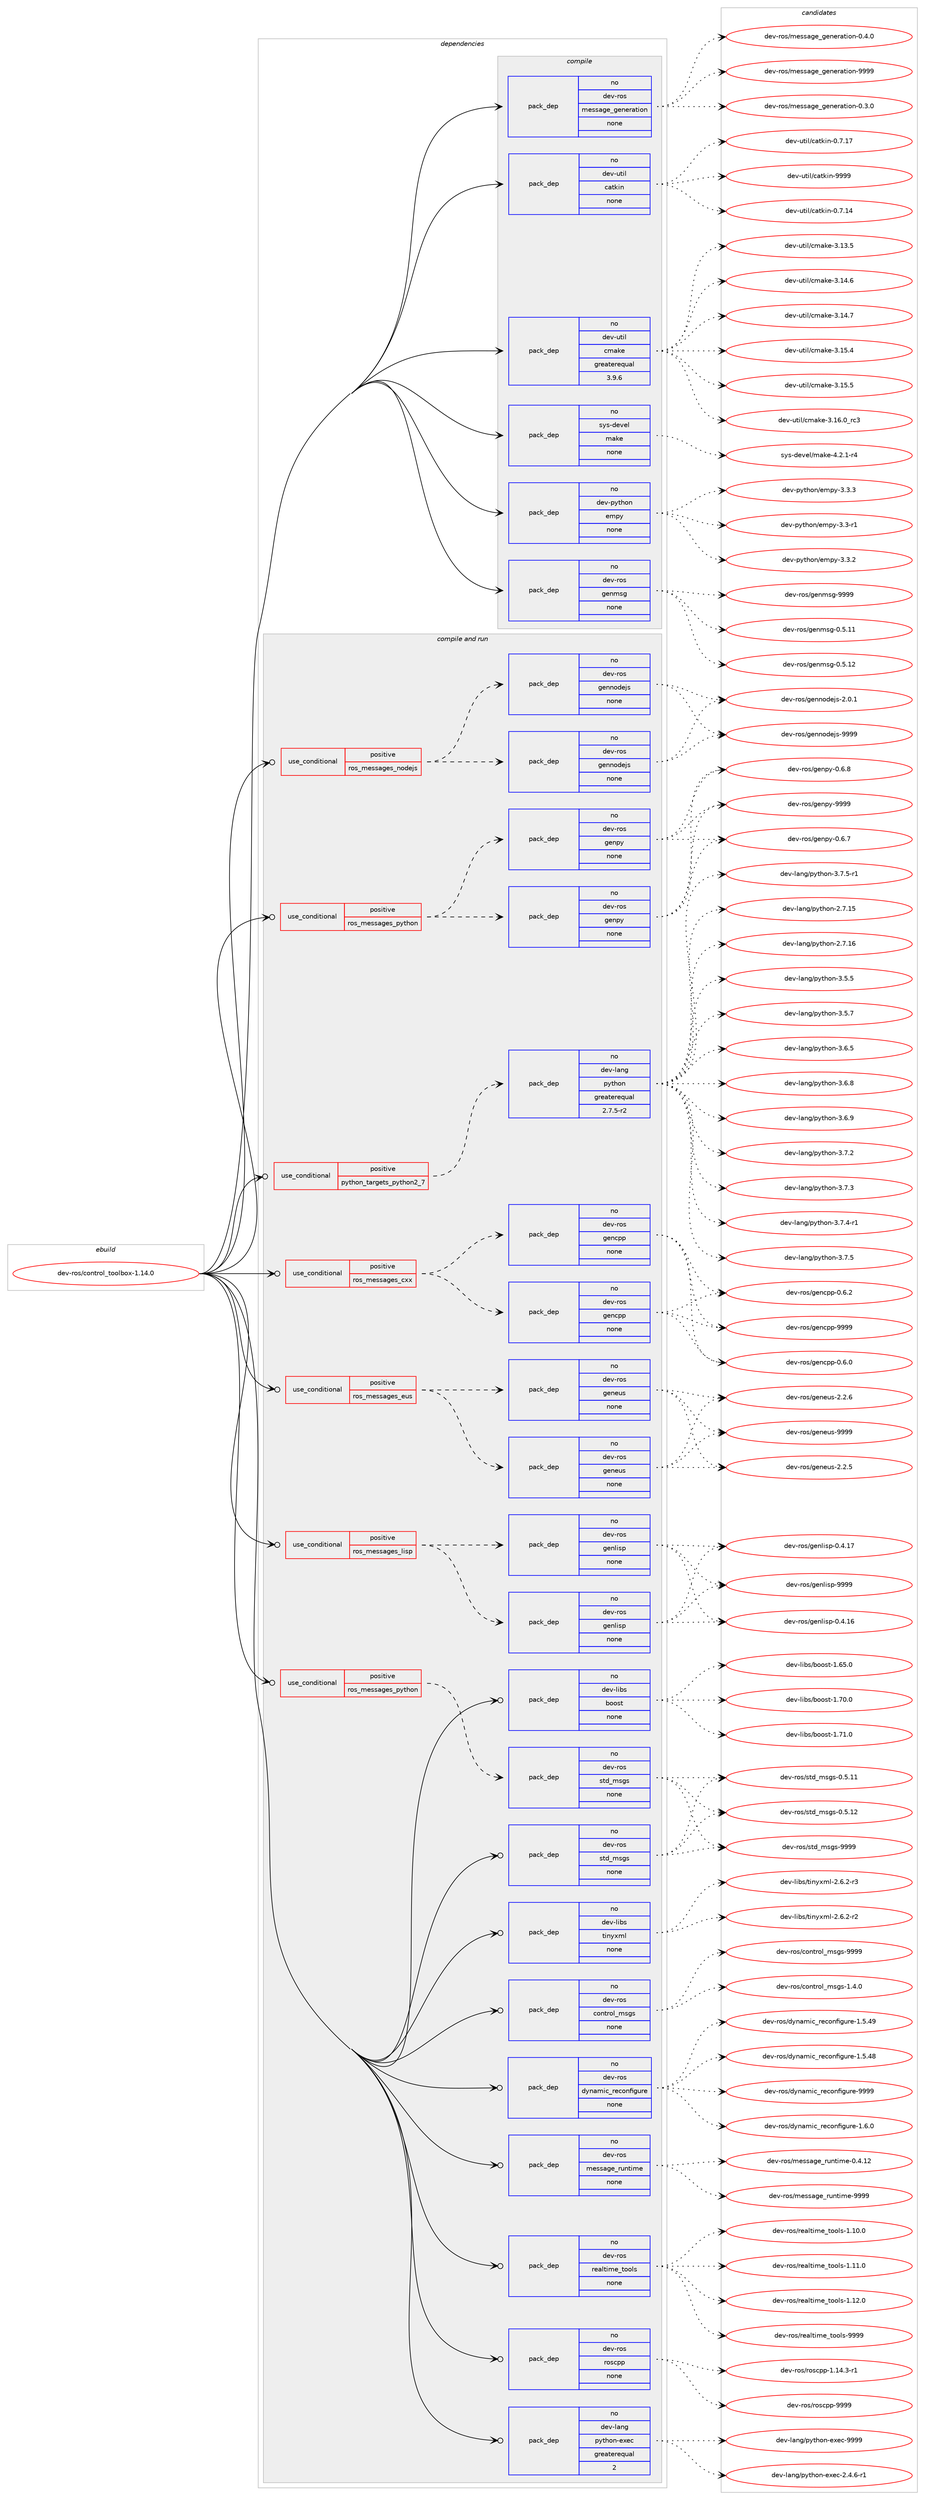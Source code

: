 digraph prolog {

# *************
# Graph options
# *************

newrank=true;
concentrate=true;
compound=true;
graph [rankdir=LR,fontname=Helvetica,fontsize=10,ranksep=1.5];#, ranksep=2.5, nodesep=0.2];
edge  [arrowhead=vee];
node  [fontname=Helvetica,fontsize=10];

# **********
# The ebuild
# **********

subgraph cluster_leftcol {
color=gray;
rank=same;
label=<<i>ebuild</i>>;
id [label="dev-ros/control_toolbox-1.14.0", color=red, width=4, href="../dev-ros/control_toolbox-1.14.0.svg"];
}

# ****************
# The dependencies
# ****************

subgraph cluster_midcol {
color=gray;
label=<<i>dependencies</i>>;
subgraph cluster_compile {
fillcolor="#eeeeee";
style=filled;
label=<<i>compile</i>>;
subgraph pack485183 {
dependency650001 [label=<<TABLE BORDER="0" CELLBORDER="1" CELLSPACING="0" CELLPADDING="4" WIDTH="220"><TR><TD ROWSPAN="6" CELLPADDING="30">pack_dep</TD></TR><TR><TD WIDTH="110">no</TD></TR><TR><TD>dev-python</TD></TR><TR><TD>empy</TD></TR><TR><TD>none</TD></TR><TR><TD></TD></TR></TABLE>>, shape=none, color=blue];
}
id:e -> dependency650001:w [weight=20,style="solid",arrowhead="vee"];
subgraph pack485184 {
dependency650002 [label=<<TABLE BORDER="0" CELLBORDER="1" CELLSPACING="0" CELLPADDING="4" WIDTH="220"><TR><TD ROWSPAN="6" CELLPADDING="30">pack_dep</TD></TR><TR><TD WIDTH="110">no</TD></TR><TR><TD>dev-ros</TD></TR><TR><TD>genmsg</TD></TR><TR><TD>none</TD></TR><TR><TD></TD></TR></TABLE>>, shape=none, color=blue];
}
id:e -> dependency650002:w [weight=20,style="solid",arrowhead="vee"];
subgraph pack485185 {
dependency650003 [label=<<TABLE BORDER="0" CELLBORDER="1" CELLSPACING="0" CELLPADDING="4" WIDTH="220"><TR><TD ROWSPAN="6" CELLPADDING="30">pack_dep</TD></TR><TR><TD WIDTH="110">no</TD></TR><TR><TD>dev-ros</TD></TR><TR><TD>message_generation</TD></TR><TR><TD>none</TD></TR><TR><TD></TD></TR></TABLE>>, shape=none, color=blue];
}
id:e -> dependency650003:w [weight=20,style="solid",arrowhead="vee"];
subgraph pack485186 {
dependency650004 [label=<<TABLE BORDER="0" CELLBORDER="1" CELLSPACING="0" CELLPADDING="4" WIDTH="220"><TR><TD ROWSPAN="6" CELLPADDING="30">pack_dep</TD></TR><TR><TD WIDTH="110">no</TD></TR><TR><TD>dev-util</TD></TR><TR><TD>catkin</TD></TR><TR><TD>none</TD></TR><TR><TD></TD></TR></TABLE>>, shape=none, color=blue];
}
id:e -> dependency650004:w [weight=20,style="solid",arrowhead="vee"];
subgraph pack485187 {
dependency650005 [label=<<TABLE BORDER="0" CELLBORDER="1" CELLSPACING="0" CELLPADDING="4" WIDTH="220"><TR><TD ROWSPAN="6" CELLPADDING="30">pack_dep</TD></TR><TR><TD WIDTH="110">no</TD></TR><TR><TD>dev-util</TD></TR><TR><TD>cmake</TD></TR><TR><TD>greaterequal</TD></TR><TR><TD>3.9.6</TD></TR></TABLE>>, shape=none, color=blue];
}
id:e -> dependency650005:w [weight=20,style="solid",arrowhead="vee"];
subgraph pack485188 {
dependency650006 [label=<<TABLE BORDER="0" CELLBORDER="1" CELLSPACING="0" CELLPADDING="4" WIDTH="220"><TR><TD ROWSPAN="6" CELLPADDING="30">pack_dep</TD></TR><TR><TD WIDTH="110">no</TD></TR><TR><TD>sys-devel</TD></TR><TR><TD>make</TD></TR><TR><TD>none</TD></TR><TR><TD></TD></TR></TABLE>>, shape=none, color=blue];
}
id:e -> dependency650006:w [weight=20,style="solid",arrowhead="vee"];
}
subgraph cluster_compileandrun {
fillcolor="#eeeeee";
style=filled;
label=<<i>compile and run</i>>;
subgraph cond152912 {
dependency650007 [label=<<TABLE BORDER="0" CELLBORDER="1" CELLSPACING="0" CELLPADDING="4"><TR><TD ROWSPAN="3" CELLPADDING="10">use_conditional</TD></TR><TR><TD>positive</TD></TR><TR><TD>python_targets_python2_7</TD></TR></TABLE>>, shape=none, color=red];
subgraph pack485189 {
dependency650008 [label=<<TABLE BORDER="0" CELLBORDER="1" CELLSPACING="0" CELLPADDING="4" WIDTH="220"><TR><TD ROWSPAN="6" CELLPADDING="30">pack_dep</TD></TR><TR><TD WIDTH="110">no</TD></TR><TR><TD>dev-lang</TD></TR><TR><TD>python</TD></TR><TR><TD>greaterequal</TD></TR><TR><TD>2.7.5-r2</TD></TR></TABLE>>, shape=none, color=blue];
}
dependency650007:e -> dependency650008:w [weight=20,style="dashed",arrowhead="vee"];
}
id:e -> dependency650007:w [weight=20,style="solid",arrowhead="odotvee"];
subgraph cond152913 {
dependency650009 [label=<<TABLE BORDER="0" CELLBORDER="1" CELLSPACING="0" CELLPADDING="4"><TR><TD ROWSPAN="3" CELLPADDING="10">use_conditional</TD></TR><TR><TD>positive</TD></TR><TR><TD>ros_messages_cxx</TD></TR></TABLE>>, shape=none, color=red];
subgraph pack485190 {
dependency650010 [label=<<TABLE BORDER="0" CELLBORDER="1" CELLSPACING="0" CELLPADDING="4" WIDTH="220"><TR><TD ROWSPAN="6" CELLPADDING="30">pack_dep</TD></TR><TR><TD WIDTH="110">no</TD></TR><TR><TD>dev-ros</TD></TR><TR><TD>gencpp</TD></TR><TR><TD>none</TD></TR><TR><TD></TD></TR></TABLE>>, shape=none, color=blue];
}
dependency650009:e -> dependency650010:w [weight=20,style="dashed",arrowhead="vee"];
subgraph pack485191 {
dependency650011 [label=<<TABLE BORDER="0" CELLBORDER="1" CELLSPACING="0" CELLPADDING="4" WIDTH="220"><TR><TD ROWSPAN="6" CELLPADDING="30">pack_dep</TD></TR><TR><TD WIDTH="110">no</TD></TR><TR><TD>dev-ros</TD></TR><TR><TD>gencpp</TD></TR><TR><TD>none</TD></TR><TR><TD></TD></TR></TABLE>>, shape=none, color=blue];
}
dependency650009:e -> dependency650011:w [weight=20,style="dashed",arrowhead="vee"];
}
id:e -> dependency650009:w [weight=20,style="solid",arrowhead="odotvee"];
subgraph cond152914 {
dependency650012 [label=<<TABLE BORDER="0" CELLBORDER="1" CELLSPACING="0" CELLPADDING="4"><TR><TD ROWSPAN="3" CELLPADDING="10">use_conditional</TD></TR><TR><TD>positive</TD></TR><TR><TD>ros_messages_eus</TD></TR></TABLE>>, shape=none, color=red];
subgraph pack485192 {
dependency650013 [label=<<TABLE BORDER="0" CELLBORDER="1" CELLSPACING="0" CELLPADDING="4" WIDTH="220"><TR><TD ROWSPAN="6" CELLPADDING="30">pack_dep</TD></TR><TR><TD WIDTH="110">no</TD></TR><TR><TD>dev-ros</TD></TR><TR><TD>geneus</TD></TR><TR><TD>none</TD></TR><TR><TD></TD></TR></TABLE>>, shape=none, color=blue];
}
dependency650012:e -> dependency650013:w [weight=20,style="dashed",arrowhead="vee"];
subgraph pack485193 {
dependency650014 [label=<<TABLE BORDER="0" CELLBORDER="1" CELLSPACING="0" CELLPADDING="4" WIDTH="220"><TR><TD ROWSPAN="6" CELLPADDING="30">pack_dep</TD></TR><TR><TD WIDTH="110">no</TD></TR><TR><TD>dev-ros</TD></TR><TR><TD>geneus</TD></TR><TR><TD>none</TD></TR><TR><TD></TD></TR></TABLE>>, shape=none, color=blue];
}
dependency650012:e -> dependency650014:w [weight=20,style="dashed",arrowhead="vee"];
}
id:e -> dependency650012:w [weight=20,style="solid",arrowhead="odotvee"];
subgraph cond152915 {
dependency650015 [label=<<TABLE BORDER="0" CELLBORDER="1" CELLSPACING="0" CELLPADDING="4"><TR><TD ROWSPAN="3" CELLPADDING="10">use_conditional</TD></TR><TR><TD>positive</TD></TR><TR><TD>ros_messages_lisp</TD></TR></TABLE>>, shape=none, color=red];
subgraph pack485194 {
dependency650016 [label=<<TABLE BORDER="0" CELLBORDER="1" CELLSPACING="0" CELLPADDING="4" WIDTH="220"><TR><TD ROWSPAN="6" CELLPADDING="30">pack_dep</TD></TR><TR><TD WIDTH="110">no</TD></TR><TR><TD>dev-ros</TD></TR><TR><TD>genlisp</TD></TR><TR><TD>none</TD></TR><TR><TD></TD></TR></TABLE>>, shape=none, color=blue];
}
dependency650015:e -> dependency650016:w [weight=20,style="dashed",arrowhead="vee"];
subgraph pack485195 {
dependency650017 [label=<<TABLE BORDER="0" CELLBORDER="1" CELLSPACING="0" CELLPADDING="4" WIDTH="220"><TR><TD ROWSPAN="6" CELLPADDING="30">pack_dep</TD></TR><TR><TD WIDTH="110">no</TD></TR><TR><TD>dev-ros</TD></TR><TR><TD>genlisp</TD></TR><TR><TD>none</TD></TR><TR><TD></TD></TR></TABLE>>, shape=none, color=blue];
}
dependency650015:e -> dependency650017:w [weight=20,style="dashed",arrowhead="vee"];
}
id:e -> dependency650015:w [weight=20,style="solid",arrowhead="odotvee"];
subgraph cond152916 {
dependency650018 [label=<<TABLE BORDER="0" CELLBORDER="1" CELLSPACING="0" CELLPADDING="4"><TR><TD ROWSPAN="3" CELLPADDING="10">use_conditional</TD></TR><TR><TD>positive</TD></TR><TR><TD>ros_messages_nodejs</TD></TR></TABLE>>, shape=none, color=red];
subgraph pack485196 {
dependency650019 [label=<<TABLE BORDER="0" CELLBORDER="1" CELLSPACING="0" CELLPADDING="4" WIDTH="220"><TR><TD ROWSPAN="6" CELLPADDING="30">pack_dep</TD></TR><TR><TD WIDTH="110">no</TD></TR><TR><TD>dev-ros</TD></TR><TR><TD>gennodejs</TD></TR><TR><TD>none</TD></TR><TR><TD></TD></TR></TABLE>>, shape=none, color=blue];
}
dependency650018:e -> dependency650019:w [weight=20,style="dashed",arrowhead="vee"];
subgraph pack485197 {
dependency650020 [label=<<TABLE BORDER="0" CELLBORDER="1" CELLSPACING="0" CELLPADDING="4" WIDTH="220"><TR><TD ROWSPAN="6" CELLPADDING="30">pack_dep</TD></TR><TR><TD WIDTH="110">no</TD></TR><TR><TD>dev-ros</TD></TR><TR><TD>gennodejs</TD></TR><TR><TD>none</TD></TR><TR><TD></TD></TR></TABLE>>, shape=none, color=blue];
}
dependency650018:e -> dependency650020:w [weight=20,style="dashed",arrowhead="vee"];
}
id:e -> dependency650018:w [weight=20,style="solid",arrowhead="odotvee"];
subgraph cond152917 {
dependency650021 [label=<<TABLE BORDER="0" CELLBORDER="1" CELLSPACING="0" CELLPADDING="4"><TR><TD ROWSPAN="3" CELLPADDING="10">use_conditional</TD></TR><TR><TD>positive</TD></TR><TR><TD>ros_messages_python</TD></TR></TABLE>>, shape=none, color=red];
subgraph pack485198 {
dependency650022 [label=<<TABLE BORDER="0" CELLBORDER="1" CELLSPACING="0" CELLPADDING="4" WIDTH="220"><TR><TD ROWSPAN="6" CELLPADDING="30">pack_dep</TD></TR><TR><TD WIDTH="110">no</TD></TR><TR><TD>dev-ros</TD></TR><TR><TD>genpy</TD></TR><TR><TD>none</TD></TR><TR><TD></TD></TR></TABLE>>, shape=none, color=blue];
}
dependency650021:e -> dependency650022:w [weight=20,style="dashed",arrowhead="vee"];
subgraph pack485199 {
dependency650023 [label=<<TABLE BORDER="0" CELLBORDER="1" CELLSPACING="0" CELLPADDING="4" WIDTH="220"><TR><TD ROWSPAN="6" CELLPADDING="30">pack_dep</TD></TR><TR><TD WIDTH="110">no</TD></TR><TR><TD>dev-ros</TD></TR><TR><TD>genpy</TD></TR><TR><TD>none</TD></TR><TR><TD></TD></TR></TABLE>>, shape=none, color=blue];
}
dependency650021:e -> dependency650023:w [weight=20,style="dashed",arrowhead="vee"];
}
id:e -> dependency650021:w [weight=20,style="solid",arrowhead="odotvee"];
subgraph cond152918 {
dependency650024 [label=<<TABLE BORDER="0" CELLBORDER="1" CELLSPACING="0" CELLPADDING="4"><TR><TD ROWSPAN="3" CELLPADDING="10">use_conditional</TD></TR><TR><TD>positive</TD></TR><TR><TD>ros_messages_python</TD></TR></TABLE>>, shape=none, color=red];
subgraph pack485200 {
dependency650025 [label=<<TABLE BORDER="0" CELLBORDER="1" CELLSPACING="0" CELLPADDING="4" WIDTH="220"><TR><TD ROWSPAN="6" CELLPADDING="30">pack_dep</TD></TR><TR><TD WIDTH="110">no</TD></TR><TR><TD>dev-ros</TD></TR><TR><TD>std_msgs</TD></TR><TR><TD>none</TD></TR><TR><TD></TD></TR></TABLE>>, shape=none, color=blue];
}
dependency650024:e -> dependency650025:w [weight=20,style="dashed",arrowhead="vee"];
}
id:e -> dependency650024:w [weight=20,style="solid",arrowhead="odotvee"];
subgraph pack485201 {
dependency650026 [label=<<TABLE BORDER="0" CELLBORDER="1" CELLSPACING="0" CELLPADDING="4" WIDTH="220"><TR><TD ROWSPAN="6" CELLPADDING="30">pack_dep</TD></TR><TR><TD WIDTH="110">no</TD></TR><TR><TD>dev-lang</TD></TR><TR><TD>python-exec</TD></TR><TR><TD>greaterequal</TD></TR><TR><TD>2</TD></TR></TABLE>>, shape=none, color=blue];
}
id:e -> dependency650026:w [weight=20,style="solid",arrowhead="odotvee"];
subgraph pack485202 {
dependency650027 [label=<<TABLE BORDER="0" CELLBORDER="1" CELLSPACING="0" CELLPADDING="4" WIDTH="220"><TR><TD ROWSPAN="6" CELLPADDING="30">pack_dep</TD></TR><TR><TD WIDTH="110">no</TD></TR><TR><TD>dev-libs</TD></TR><TR><TD>boost</TD></TR><TR><TD>none</TD></TR><TR><TD></TD></TR></TABLE>>, shape=none, color=blue];
}
id:e -> dependency650027:w [weight=20,style="solid",arrowhead="odotvee"];
subgraph pack485203 {
dependency650028 [label=<<TABLE BORDER="0" CELLBORDER="1" CELLSPACING="0" CELLPADDING="4" WIDTH="220"><TR><TD ROWSPAN="6" CELLPADDING="30">pack_dep</TD></TR><TR><TD WIDTH="110">no</TD></TR><TR><TD>dev-libs</TD></TR><TR><TD>tinyxml</TD></TR><TR><TD>none</TD></TR><TR><TD></TD></TR></TABLE>>, shape=none, color=blue];
}
id:e -> dependency650028:w [weight=20,style="solid",arrowhead="odotvee"];
subgraph pack485204 {
dependency650029 [label=<<TABLE BORDER="0" CELLBORDER="1" CELLSPACING="0" CELLPADDING="4" WIDTH="220"><TR><TD ROWSPAN="6" CELLPADDING="30">pack_dep</TD></TR><TR><TD WIDTH="110">no</TD></TR><TR><TD>dev-ros</TD></TR><TR><TD>control_msgs</TD></TR><TR><TD>none</TD></TR><TR><TD></TD></TR></TABLE>>, shape=none, color=blue];
}
id:e -> dependency650029:w [weight=20,style="solid",arrowhead="odotvee"];
subgraph pack485205 {
dependency650030 [label=<<TABLE BORDER="0" CELLBORDER="1" CELLSPACING="0" CELLPADDING="4" WIDTH="220"><TR><TD ROWSPAN="6" CELLPADDING="30">pack_dep</TD></TR><TR><TD WIDTH="110">no</TD></TR><TR><TD>dev-ros</TD></TR><TR><TD>dynamic_reconfigure</TD></TR><TR><TD>none</TD></TR><TR><TD></TD></TR></TABLE>>, shape=none, color=blue];
}
id:e -> dependency650030:w [weight=20,style="solid",arrowhead="odotvee"];
subgraph pack485206 {
dependency650031 [label=<<TABLE BORDER="0" CELLBORDER="1" CELLSPACING="0" CELLPADDING="4" WIDTH="220"><TR><TD ROWSPAN="6" CELLPADDING="30">pack_dep</TD></TR><TR><TD WIDTH="110">no</TD></TR><TR><TD>dev-ros</TD></TR><TR><TD>message_runtime</TD></TR><TR><TD>none</TD></TR><TR><TD></TD></TR></TABLE>>, shape=none, color=blue];
}
id:e -> dependency650031:w [weight=20,style="solid",arrowhead="odotvee"];
subgraph pack485207 {
dependency650032 [label=<<TABLE BORDER="0" CELLBORDER="1" CELLSPACING="0" CELLPADDING="4" WIDTH="220"><TR><TD ROWSPAN="6" CELLPADDING="30">pack_dep</TD></TR><TR><TD WIDTH="110">no</TD></TR><TR><TD>dev-ros</TD></TR><TR><TD>realtime_tools</TD></TR><TR><TD>none</TD></TR><TR><TD></TD></TR></TABLE>>, shape=none, color=blue];
}
id:e -> dependency650032:w [weight=20,style="solid",arrowhead="odotvee"];
subgraph pack485208 {
dependency650033 [label=<<TABLE BORDER="0" CELLBORDER="1" CELLSPACING="0" CELLPADDING="4" WIDTH="220"><TR><TD ROWSPAN="6" CELLPADDING="30">pack_dep</TD></TR><TR><TD WIDTH="110">no</TD></TR><TR><TD>dev-ros</TD></TR><TR><TD>roscpp</TD></TR><TR><TD>none</TD></TR><TR><TD></TD></TR></TABLE>>, shape=none, color=blue];
}
id:e -> dependency650033:w [weight=20,style="solid",arrowhead="odotvee"];
subgraph pack485209 {
dependency650034 [label=<<TABLE BORDER="0" CELLBORDER="1" CELLSPACING="0" CELLPADDING="4" WIDTH="220"><TR><TD ROWSPAN="6" CELLPADDING="30">pack_dep</TD></TR><TR><TD WIDTH="110">no</TD></TR><TR><TD>dev-ros</TD></TR><TR><TD>std_msgs</TD></TR><TR><TD>none</TD></TR><TR><TD></TD></TR></TABLE>>, shape=none, color=blue];
}
id:e -> dependency650034:w [weight=20,style="solid",arrowhead="odotvee"];
}
subgraph cluster_run {
fillcolor="#eeeeee";
style=filled;
label=<<i>run</i>>;
}
}

# **************
# The candidates
# **************

subgraph cluster_choices {
rank=same;
color=gray;
label=<<i>candidates</i>>;

subgraph choice485183 {
color=black;
nodesep=1;
choice1001011184511212111610411111047101109112121455146514511449 [label="dev-python/empy-3.3-r1", color=red, width=4,href="../dev-python/empy-3.3-r1.svg"];
choice1001011184511212111610411111047101109112121455146514650 [label="dev-python/empy-3.3.2", color=red, width=4,href="../dev-python/empy-3.3.2.svg"];
choice1001011184511212111610411111047101109112121455146514651 [label="dev-python/empy-3.3.3", color=red, width=4,href="../dev-python/empy-3.3.3.svg"];
dependency650001:e -> choice1001011184511212111610411111047101109112121455146514511449:w [style=dotted,weight="100"];
dependency650001:e -> choice1001011184511212111610411111047101109112121455146514650:w [style=dotted,weight="100"];
dependency650001:e -> choice1001011184511212111610411111047101109112121455146514651:w [style=dotted,weight="100"];
}
subgraph choice485184 {
color=black;
nodesep=1;
choice100101118451141111154710310111010911510345484653464949 [label="dev-ros/genmsg-0.5.11", color=red, width=4,href="../dev-ros/genmsg-0.5.11.svg"];
choice100101118451141111154710310111010911510345484653464950 [label="dev-ros/genmsg-0.5.12", color=red, width=4,href="../dev-ros/genmsg-0.5.12.svg"];
choice10010111845114111115471031011101091151034557575757 [label="dev-ros/genmsg-9999", color=red, width=4,href="../dev-ros/genmsg-9999.svg"];
dependency650002:e -> choice100101118451141111154710310111010911510345484653464949:w [style=dotted,weight="100"];
dependency650002:e -> choice100101118451141111154710310111010911510345484653464950:w [style=dotted,weight="100"];
dependency650002:e -> choice10010111845114111115471031011101091151034557575757:w [style=dotted,weight="100"];
}
subgraph choice485185 {
color=black;
nodesep=1;
choice1001011184511411111547109101115115971031019510310111010111497116105111110454846514648 [label="dev-ros/message_generation-0.3.0", color=red, width=4,href="../dev-ros/message_generation-0.3.0.svg"];
choice1001011184511411111547109101115115971031019510310111010111497116105111110454846524648 [label="dev-ros/message_generation-0.4.0", color=red, width=4,href="../dev-ros/message_generation-0.4.0.svg"];
choice10010111845114111115471091011151159710310195103101110101114971161051111104557575757 [label="dev-ros/message_generation-9999", color=red, width=4,href="../dev-ros/message_generation-9999.svg"];
dependency650003:e -> choice1001011184511411111547109101115115971031019510310111010111497116105111110454846514648:w [style=dotted,weight="100"];
dependency650003:e -> choice1001011184511411111547109101115115971031019510310111010111497116105111110454846524648:w [style=dotted,weight="100"];
dependency650003:e -> choice10010111845114111115471091011151159710310195103101110101114971161051111104557575757:w [style=dotted,weight="100"];
}
subgraph choice485186 {
color=black;
nodesep=1;
choice1001011184511711610510847999711610710511045484655464952 [label="dev-util/catkin-0.7.14", color=red, width=4,href="../dev-util/catkin-0.7.14.svg"];
choice1001011184511711610510847999711610710511045484655464955 [label="dev-util/catkin-0.7.17", color=red, width=4,href="../dev-util/catkin-0.7.17.svg"];
choice100101118451171161051084799971161071051104557575757 [label="dev-util/catkin-9999", color=red, width=4,href="../dev-util/catkin-9999.svg"];
dependency650004:e -> choice1001011184511711610510847999711610710511045484655464952:w [style=dotted,weight="100"];
dependency650004:e -> choice1001011184511711610510847999711610710511045484655464955:w [style=dotted,weight="100"];
dependency650004:e -> choice100101118451171161051084799971161071051104557575757:w [style=dotted,weight="100"];
}
subgraph choice485187 {
color=black;
nodesep=1;
choice1001011184511711610510847991099710710145514649514653 [label="dev-util/cmake-3.13.5", color=red, width=4,href="../dev-util/cmake-3.13.5.svg"];
choice1001011184511711610510847991099710710145514649524654 [label="dev-util/cmake-3.14.6", color=red, width=4,href="../dev-util/cmake-3.14.6.svg"];
choice1001011184511711610510847991099710710145514649524655 [label="dev-util/cmake-3.14.7", color=red, width=4,href="../dev-util/cmake-3.14.7.svg"];
choice1001011184511711610510847991099710710145514649534652 [label="dev-util/cmake-3.15.4", color=red, width=4,href="../dev-util/cmake-3.15.4.svg"];
choice1001011184511711610510847991099710710145514649534653 [label="dev-util/cmake-3.15.5", color=red, width=4,href="../dev-util/cmake-3.15.5.svg"];
choice1001011184511711610510847991099710710145514649544648951149951 [label="dev-util/cmake-3.16.0_rc3", color=red, width=4,href="../dev-util/cmake-3.16.0_rc3.svg"];
dependency650005:e -> choice1001011184511711610510847991099710710145514649514653:w [style=dotted,weight="100"];
dependency650005:e -> choice1001011184511711610510847991099710710145514649524654:w [style=dotted,weight="100"];
dependency650005:e -> choice1001011184511711610510847991099710710145514649524655:w [style=dotted,weight="100"];
dependency650005:e -> choice1001011184511711610510847991099710710145514649534652:w [style=dotted,weight="100"];
dependency650005:e -> choice1001011184511711610510847991099710710145514649534653:w [style=dotted,weight="100"];
dependency650005:e -> choice1001011184511711610510847991099710710145514649544648951149951:w [style=dotted,weight="100"];
}
subgraph choice485188 {
color=black;
nodesep=1;
choice1151211154510010111810110847109971071014552465046494511452 [label="sys-devel/make-4.2.1-r4", color=red, width=4,href="../sys-devel/make-4.2.1-r4.svg"];
dependency650006:e -> choice1151211154510010111810110847109971071014552465046494511452:w [style=dotted,weight="100"];
}
subgraph choice485189 {
color=black;
nodesep=1;
choice10010111845108971101034711212111610411111045504655464953 [label="dev-lang/python-2.7.15", color=red, width=4,href="../dev-lang/python-2.7.15.svg"];
choice10010111845108971101034711212111610411111045504655464954 [label="dev-lang/python-2.7.16", color=red, width=4,href="../dev-lang/python-2.7.16.svg"];
choice100101118451089711010347112121116104111110455146534653 [label="dev-lang/python-3.5.5", color=red, width=4,href="../dev-lang/python-3.5.5.svg"];
choice100101118451089711010347112121116104111110455146534655 [label="dev-lang/python-3.5.7", color=red, width=4,href="../dev-lang/python-3.5.7.svg"];
choice100101118451089711010347112121116104111110455146544653 [label="dev-lang/python-3.6.5", color=red, width=4,href="../dev-lang/python-3.6.5.svg"];
choice100101118451089711010347112121116104111110455146544656 [label="dev-lang/python-3.6.8", color=red, width=4,href="../dev-lang/python-3.6.8.svg"];
choice100101118451089711010347112121116104111110455146544657 [label="dev-lang/python-3.6.9", color=red, width=4,href="../dev-lang/python-3.6.9.svg"];
choice100101118451089711010347112121116104111110455146554650 [label="dev-lang/python-3.7.2", color=red, width=4,href="../dev-lang/python-3.7.2.svg"];
choice100101118451089711010347112121116104111110455146554651 [label="dev-lang/python-3.7.3", color=red, width=4,href="../dev-lang/python-3.7.3.svg"];
choice1001011184510897110103471121211161041111104551465546524511449 [label="dev-lang/python-3.7.4-r1", color=red, width=4,href="../dev-lang/python-3.7.4-r1.svg"];
choice100101118451089711010347112121116104111110455146554653 [label="dev-lang/python-3.7.5", color=red, width=4,href="../dev-lang/python-3.7.5.svg"];
choice1001011184510897110103471121211161041111104551465546534511449 [label="dev-lang/python-3.7.5-r1", color=red, width=4,href="../dev-lang/python-3.7.5-r1.svg"];
dependency650008:e -> choice10010111845108971101034711212111610411111045504655464953:w [style=dotted,weight="100"];
dependency650008:e -> choice10010111845108971101034711212111610411111045504655464954:w [style=dotted,weight="100"];
dependency650008:e -> choice100101118451089711010347112121116104111110455146534653:w [style=dotted,weight="100"];
dependency650008:e -> choice100101118451089711010347112121116104111110455146534655:w [style=dotted,weight="100"];
dependency650008:e -> choice100101118451089711010347112121116104111110455146544653:w [style=dotted,weight="100"];
dependency650008:e -> choice100101118451089711010347112121116104111110455146544656:w [style=dotted,weight="100"];
dependency650008:e -> choice100101118451089711010347112121116104111110455146544657:w [style=dotted,weight="100"];
dependency650008:e -> choice100101118451089711010347112121116104111110455146554650:w [style=dotted,weight="100"];
dependency650008:e -> choice100101118451089711010347112121116104111110455146554651:w [style=dotted,weight="100"];
dependency650008:e -> choice1001011184510897110103471121211161041111104551465546524511449:w [style=dotted,weight="100"];
dependency650008:e -> choice100101118451089711010347112121116104111110455146554653:w [style=dotted,weight="100"];
dependency650008:e -> choice1001011184510897110103471121211161041111104551465546534511449:w [style=dotted,weight="100"];
}
subgraph choice485190 {
color=black;
nodesep=1;
choice100101118451141111154710310111099112112454846544648 [label="dev-ros/gencpp-0.6.0", color=red, width=4,href="../dev-ros/gencpp-0.6.0.svg"];
choice100101118451141111154710310111099112112454846544650 [label="dev-ros/gencpp-0.6.2", color=red, width=4,href="../dev-ros/gencpp-0.6.2.svg"];
choice1001011184511411111547103101110991121124557575757 [label="dev-ros/gencpp-9999", color=red, width=4,href="../dev-ros/gencpp-9999.svg"];
dependency650010:e -> choice100101118451141111154710310111099112112454846544648:w [style=dotted,weight="100"];
dependency650010:e -> choice100101118451141111154710310111099112112454846544650:w [style=dotted,weight="100"];
dependency650010:e -> choice1001011184511411111547103101110991121124557575757:w [style=dotted,weight="100"];
}
subgraph choice485191 {
color=black;
nodesep=1;
choice100101118451141111154710310111099112112454846544648 [label="dev-ros/gencpp-0.6.0", color=red, width=4,href="../dev-ros/gencpp-0.6.0.svg"];
choice100101118451141111154710310111099112112454846544650 [label="dev-ros/gencpp-0.6.2", color=red, width=4,href="../dev-ros/gencpp-0.6.2.svg"];
choice1001011184511411111547103101110991121124557575757 [label="dev-ros/gencpp-9999", color=red, width=4,href="../dev-ros/gencpp-9999.svg"];
dependency650011:e -> choice100101118451141111154710310111099112112454846544648:w [style=dotted,weight="100"];
dependency650011:e -> choice100101118451141111154710310111099112112454846544650:w [style=dotted,weight="100"];
dependency650011:e -> choice1001011184511411111547103101110991121124557575757:w [style=dotted,weight="100"];
}
subgraph choice485192 {
color=black;
nodesep=1;
choice1001011184511411111547103101110101117115455046504653 [label="dev-ros/geneus-2.2.5", color=red, width=4,href="../dev-ros/geneus-2.2.5.svg"];
choice1001011184511411111547103101110101117115455046504654 [label="dev-ros/geneus-2.2.6", color=red, width=4,href="../dev-ros/geneus-2.2.6.svg"];
choice10010111845114111115471031011101011171154557575757 [label="dev-ros/geneus-9999", color=red, width=4,href="../dev-ros/geneus-9999.svg"];
dependency650013:e -> choice1001011184511411111547103101110101117115455046504653:w [style=dotted,weight="100"];
dependency650013:e -> choice1001011184511411111547103101110101117115455046504654:w [style=dotted,weight="100"];
dependency650013:e -> choice10010111845114111115471031011101011171154557575757:w [style=dotted,weight="100"];
}
subgraph choice485193 {
color=black;
nodesep=1;
choice1001011184511411111547103101110101117115455046504653 [label="dev-ros/geneus-2.2.5", color=red, width=4,href="../dev-ros/geneus-2.2.5.svg"];
choice1001011184511411111547103101110101117115455046504654 [label="dev-ros/geneus-2.2.6", color=red, width=4,href="../dev-ros/geneus-2.2.6.svg"];
choice10010111845114111115471031011101011171154557575757 [label="dev-ros/geneus-9999", color=red, width=4,href="../dev-ros/geneus-9999.svg"];
dependency650014:e -> choice1001011184511411111547103101110101117115455046504653:w [style=dotted,weight="100"];
dependency650014:e -> choice1001011184511411111547103101110101117115455046504654:w [style=dotted,weight="100"];
dependency650014:e -> choice10010111845114111115471031011101011171154557575757:w [style=dotted,weight="100"];
}
subgraph choice485194 {
color=black;
nodesep=1;
choice100101118451141111154710310111010810511511245484652464954 [label="dev-ros/genlisp-0.4.16", color=red, width=4,href="../dev-ros/genlisp-0.4.16.svg"];
choice100101118451141111154710310111010810511511245484652464955 [label="dev-ros/genlisp-0.4.17", color=red, width=4,href="../dev-ros/genlisp-0.4.17.svg"];
choice10010111845114111115471031011101081051151124557575757 [label="dev-ros/genlisp-9999", color=red, width=4,href="../dev-ros/genlisp-9999.svg"];
dependency650016:e -> choice100101118451141111154710310111010810511511245484652464954:w [style=dotted,weight="100"];
dependency650016:e -> choice100101118451141111154710310111010810511511245484652464955:w [style=dotted,weight="100"];
dependency650016:e -> choice10010111845114111115471031011101081051151124557575757:w [style=dotted,weight="100"];
}
subgraph choice485195 {
color=black;
nodesep=1;
choice100101118451141111154710310111010810511511245484652464954 [label="dev-ros/genlisp-0.4.16", color=red, width=4,href="../dev-ros/genlisp-0.4.16.svg"];
choice100101118451141111154710310111010810511511245484652464955 [label="dev-ros/genlisp-0.4.17", color=red, width=4,href="../dev-ros/genlisp-0.4.17.svg"];
choice10010111845114111115471031011101081051151124557575757 [label="dev-ros/genlisp-9999", color=red, width=4,href="../dev-ros/genlisp-9999.svg"];
dependency650017:e -> choice100101118451141111154710310111010810511511245484652464954:w [style=dotted,weight="100"];
dependency650017:e -> choice100101118451141111154710310111010810511511245484652464955:w [style=dotted,weight="100"];
dependency650017:e -> choice10010111845114111115471031011101081051151124557575757:w [style=dotted,weight="100"];
}
subgraph choice485196 {
color=black;
nodesep=1;
choice1001011184511411111547103101110110111100101106115455046484649 [label="dev-ros/gennodejs-2.0.1", color=red, width=4,href="../dev-ros/gennodejs-2.0.1.svg"];
choice10010111845114111115471031011101101111001011061154557575757 [label="dev-ros/gennodejs-9999", color=red, width=4,href="../dev-ros/gennodejs-9999.svg"];
dependency650019:e -> choice1001011184511411111547103101110110111100101106115455046484649:w [style=dotted,weight="100"];
dependency650019:e -> choice10010111845114111115471031011101101111001011061154557575757:w [style=dotted,weight="100"];
}
subgraph choice485197 {
color=black;
nodesep=1;
choice1001011184511411111547103101110110111100101106115455046484649 [label="dev-ros/gennodejs-2.0.1", color=red, width=4,href="../dev-ros/gennodejs-2.0.1.svg"];
choice10010111845114111115471031011101101111001011061154557575757 [label="dev-ros/gennodejs-9999", color=red, width=4,href="../dev-ros/gennodejs-9999.svg"];
dependency650020:e -> choice1001011184511411111547103101110110111100101106115455046484649:w [style=dotted,weight="100"];
dependency650020:e -> choice10010111845114111115471031011101101111001011061154557575757:w [style=dotted,weight="100"];
}
subgraph choice485198 {
color=black;
nodesep=1;
choice1001011184511411111547103101110112121454846544655 [label="dev-ros/genpy-0.6.7", color=red, width=4,href="../dev-ros/genpy-0.6.7.svg"];
choice1001011184511411111547103101110112121454846544656 [label="dev-ros/genpy-0.6.8", color=red, width=4,href="../dev-ros/genpy-0.6.8.svg"];
choice10010111845114111115471031011101121214557575757 [label="dev-ros/genpy-9999", color=red, width=4,href="../dev-ros/genpy-9999.svg"];
dependency650022:e -> choice1001011184511411111547103101110112121454846544655:w [style=dotted,weight="100"];
dependency650022:e -> choice1001011184511411111547103101110112121454846544656:w [style=dotted,weight="100"];
dependency650022:e -> choice10010111845114111115471031011101121214557575757:w [style=dotted,weight="100"];
}
subgraph choice485199 {
color=black;
nodesep=1;
choice1001011184511411111547103101110112121454846544655 [label="dev-ros/genpy-0.6.7", color=red, width=4,href="../dev-ros/genpy-0.6.7.svg"];
choice1001011184511411111547103101110112121454846544656 [label="dev-ros/genpy-0.6.8", color=red, width=4,href="../dev-ros/genpy-0.6.8.svg"];
choice10010111845114111115471031011101121214557575757 [label="dev-ros/genpy-9999", color=red, width=4,href="../dev-ros/genpy-9999.svg"];
dependency650023:e -> choice1001011184511411111547103101110112121454846544655:w [style=dotted,weight="100"];
dependency650023:e -> choice1001011184511411111547103101110112121454846544656:w [style=dotted,weight="100"];
dependency650023:e -> choice10010111845114111115471031011101121214557575757:w [style=dotted,weight="100"];
}
subgraph choice485200 {
color=black;
nodesep=1;
choice10010111845114111115471151161009510911510311545484653464949 [label="dev-ros/std_msgs-0.5.11", color=red, width=4,href="../dev-ros/std_msgs-0.5.11.svg"];
choice10010111845114111115471151161009510911510311545484653464950 [label="dev-ros/std_msgs-0.5.12", color=red, width=4,href="../dev-ros/std_msgs-0.5.12.svg"];
choice1001011184511411111547115116100951091151031154557575757 [label="dev-ros/std_msgs-9999", color=red, width=4,href="../dev-ros/std_msgs-9999.svg"];
dependency650025:e -> choice10010111845114111115471151161009510911510311545484653464949:w [style=dotted,weight="100"];
dependency650025:e -> choice10010111845114111115471151161009510911510311545484653464950:w [style=dotted,weight="100"];
dependency650025:e -> choice1001011184511411111547115116100951091151031154557575757:w [style=dotted,weight="100"];
}
subgraph choice485201 {
color=black;
nodesep=1;
choice10010111845108971101034711212111610411111045101120101994550465246544511449 [label="dev-lang/python-exec-2.4.6-r1", color=red, width=4,href="../dev-lang/python-exec-2.4.6-r1.svg"];
choice10010111845108971101034711212111610411111045101120101994557575757 [label="dev-lang/python-exec-9999", color=red, width=4,href="../dev-lang/python-exec-9999.svg"];
dependency650026:e -> choice10010111845108971101034711212111610411111045101120101994550465246544511449:w [style=dotted,weight="100"];
dependency650026:e -> choice10010111845108971101034711212111610411111045101120101994557575757:w [style=dotted,weight="100"];
}
subgraph choice485202 {
color=black;
nodesep=1;
choice1001011184510810598115479811111111511645494654534648 [label="dev-libs/boost-1.65.0", color=red, width=4,href="../dev-libs/boost-1.65.0.svg"];
choice1001011184510810598115479811111111511645494655484648 [label="dev-libs/boost-1.70.0", color=red, width=4,href="../dev-libs/boost-1.70.0.svg"];
choice1001011184510810598115479811111111511645494655494648 [label="dev-libs/boost-1.71.0", color=red, width=4,href="../dev-libs/boost-1.71.0.svg"];
dependency650027:e -> choice1001011184510810598115479811111111511645494654534648:w [style=dotted,weight="100"];
dependency650027:e -> choice1001011184510810598115479811111111511645494655484648:w [style=dotted,weight="100"];
dependency650027:e -> choice1001011184510810598115479811111111511645494655494648:w [style=dotted,weight="100"];
}
subgraph choice485203 {
color=black;
nodesep=1;
choice1001011184510810598115471161051101211201091084550465446504511450 [label="dev-libs/tinyxml-2.6.2-r2", color=red, width=4,href="../dev-libs/tinyxml-2.6.2-r2.svg"];
choice1001011184510810598115471161051101211201091084550465446504511451 [label="dev-libs/tinyxml-2.6.2-r3", color=red, width=4,href="../dev-libs/tinyxml-2.6.2-r3.svg"];
dependency650028:e -> choice1001011184510810598115471161051101211201091084550465446504511450:w [style=dotted,weight="100"];
dependency650028:e -> choice1001011184510810598115471161051101211201091084550465446504511451:w [style=dotted,weight="100"];
}
subgraph choice485204 {
color=black;
nodesep=1;
choice10010111845114111115479911111011611411110895109115103115454946524648 [label="dev-ros/control_msgs-1.4.0", color=red, width=4,href="../dev-ros/control_msgs-1.4.0.svg"];
choice100101118451141111154799111110116114111108951091151031154557575757 [label="dev-ros/control_msgs-9999", color=red, width=4,href="../dev-ros/control_msgs-9999.svg"];
dependency650029:e -> choice10010111845114111115479911111011611411110895109115103115454946524648:w [style=dotted,weight="100"];
dependency650029:e -> choice100101118451141111154799111110116114111108951091151031154557575757:w [style=dotted,weight="100"];
}
subgraph choice485205 {
color=black;
nodesep=1;
choice10010111845114111115471001211109710910599951141019911111010210510311711410145494653465256 [label="dev-ros/dynamic_reconfigure-1.5.48", color=red, width=4,href="../dev-ros/dynamic_reconfigure-1.5.48.svg"];
choice10010111845114111115471001211109710910599951141019911111010210510311711410145494653465257 [label="dev-ros/dynamic_reconfigure-1.5.49", color=red, width=4,href="../dev-ros/dynamic_reconfigure-1.5.49.svg"];
choice100101118451141111154710012111097109105999511410199111110102105103117114101454946544648 [label="dev-ros/dynamic_reconfigure-1.6.0", color=red, width=4,href="../dev-ros/dynamic_reconfigure-1.6.0.svg"];
choice1001011184511411111547100121110971091059995114101991111101021051031171141014557575757 [label="dev-ros/dynamic_reconfigure-9999", color=red, width=4,href="../dev-ros/dynamic_reconfigure-9999.svg"];
dependency650030:e -> choice10010111845114111115471001211109710910599951141019911111010210510311711410145494653465256:w [style=dotted,weight="100"];
dependency650030:e -> choice10010111845114111115471001211109710910599951141019911111010210510311711410145494653465257:w [style=dotted,weight="100"];
dependency650030:e -> choice100101118451141111154710012111097109105999511410199111110102105103117114101454946544648:w [style=dotted,weight="100"];
dependency650030:e -> choice1001011184511411111547100121110971091059995114101991111101021051031171141014557575757:w [style=dotted,weight="100"];
}
subgraph choice485206 {
color=black;
nodesep=1;
choice1001011184511411111547109101115115971031019511411711011610510910145484652464950 [label="dev-ros/message_runtime-0.4.12", color=red, width=4,href="../dev-ros/message_runtime-0.4.12.svg"];
choice100101118451141111154710910111511597103101951141171101161051091014557575757 [label="dev-ros/message_runtime-9999", color=red, width=4,href="../dev-ros/message_runtime-9999.svg"];
dependency650031:e -> choice1001011184511411111547109101115115971031019511411711011610510910145484652464950:w [style=dotted,weight="100"];
dependency650031:e -> choice100101118451141111154710910111511597103101951141171101161051091014557575757:w [style=dotted,weight="100"];
}
subgraph choice485207 {
color=black;
nodesep=1;
choice1001011184511411111547114101971081161051091019511611111110811545494649484648 [label="dev-ros/realtime_tools-1.10.0", color=red, width=4,href="../dev-ros/realtime_tools-1.10.0.svg"];
choice1001011184511411111547114101971081161051091019511611111110811545494649494648 [label="dev-ros/realtime_tools-1.11.0", color=red, width=4,href="../dev-ros/realtime_tools-1.11.0.svg"];
choice1001011184511411111547114101971081161051091019511611111110811545494649504648 [label="dev-ros/realtime_tools-1.12.0", color=red, width=4,href="../dev-ros/realtime_tools-1.12.0.svg"];
choice100101118451141111154711410197108116105109101951161111111081154557575757 [label="dev-ros/realtime_tools-9999", color=red, width=4,href="../dev-ros/realtime_tools-9999.svg"];
dependency650032:e -> choice1001011184511411111547114101971081161051091019511611111110811545494649484648:w [style=dotted,weight="100"];
dependency650032:e -> choice1001011184511411111547114101971081161051091019511611111110811545494649494648:w [style=dotted,weight="100"];
dependency650032:e -> choice1001011184511411111547114101971081161051091019511611111110811545494649504648:w [style=dotted,weight="100"];
dependency650032:e -> choice100101118451141111154711410197108116105109101951161111111081154557575757:w [style=dotted,weight="100"];
}
subgraph choice485208 {
color=black;
nodesep=1;
choice100101118451141111154711411111599112112454946495246514511449 [label="dev-ros/roscpp-1.14.3-r1", color=red, width=4,href="../dev-ros/roscpp-1.14.3-r1.svg"];
choice1001011184511411111547114111115991121124557575757 [label="dev-ros/roscpp-9999", color=red, width=4,href="../dev-ros/roscpp-9999.svg"];
dependency650033:e -> choice100101118451141111154711411111599112112454946495246514511449:w [style=dotted,weight="100"];
dependency650033:e -> choice1001011184511411111547114111115991121124557575757:w [style=dotted,weight="100"];
}
subgraph choice485209 {
color=black;
nodesep=1;
choice10010111845114111115471151161009510911510311545484653464949 [label="dev-ros/std_msgs-0.5.11", color=red, width=4,href="../dev-ros/std_msgs-0.5.11.svg"];
choice10010111845114111115471151161009510911510311545484653464950 [label="dev-ros/std_msgs-0.5.12", color=red, width=4,href="../dev-ros/std_msgs-0.5.12.svg"];
choice1001011184511411111547115116100951091151031154557575757 [label="dev-ros/std_msgs-9999", color=red, width=4,href="../dev-ros/std_msgs-9999.svg"];
dependency650034:e -> choice10010111845114111115471151161009510911510311545484653464949:w [style=dotted,weight="100"];
dependency650034:e -> choice10010111845114111115471151161009510911510311545484653464950:w [style=dotted,weight="100"];
dependency650034:e -> choice1001011184511411111547115116100951091151031154557575757:w [style=dotted,weight="100"];
}
}

}
